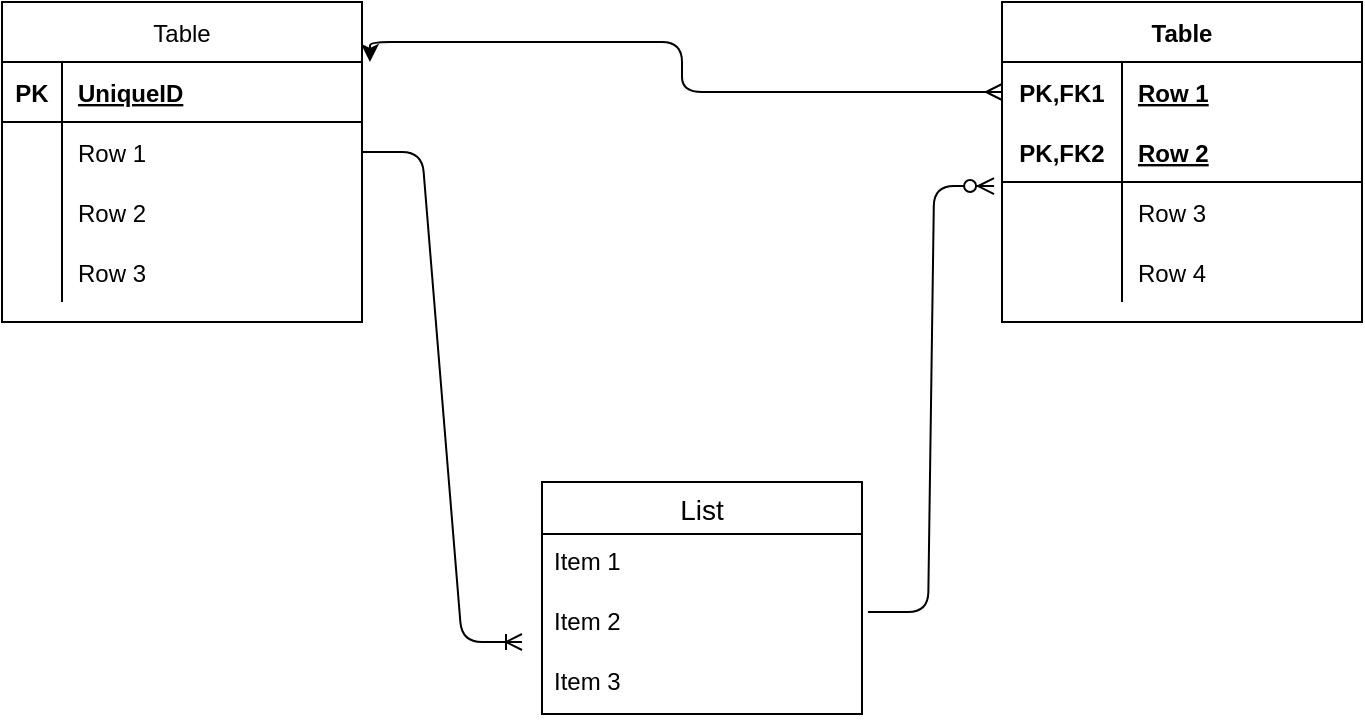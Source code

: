 <mxfile version="13.6.5" pages="2">
    <diagram id="Y7Vfhvr8jM7aKcTMYIko" name="ページ1">
        <mxGraphModel dx="898" dy="635" grid="1" gridSize="10" guides="1" tooltips="1" connect="1" arrows="1" fold="1" page="1" pageScale="1" pageWidth="827" pageHeight="1169" math="0" shadow="0">
            <root>
                <mxCell id="0"/>
                <mxCell id="1" parent="0"/>
                <mxCell id="pppLxl5n6WYaZ2pfAfq_-48" value="" style="edgeStyle=entityRelationEdgeStyle;fontSize=12;html=1;endArrow=ERzeroToMany;endFill=1;entryX=-0.022;entryY=0.067;entryDx=0;entryDy=0;entryPerimeter=0;exitX=1.019;exitY=0.3;exitDx=0;exitDy=0;exitPerimeter=0;targetPerimeterSpacing=6;" edge="1" parent="1" source="pppLxl5n6WYaZ2pfAfq_-46" target="pppLxl5n6WYaZ2pfAfq_-38">
                    <mxGeometry width="100" height="100" relative="1" as="geometry">
                        <mxPoint x="270" y="430" as="sourcePoint"/>
                        <mxPoint x="370" y="330" as="targetPoint"/>
                    </mxGeometry>
                </mxCell>
                <mxCell id="pppLxl5n6WYaZ2pfAfq_-31" value="Table" style="shape=table;startSize=30;container=1;collapsible=1;childLayout=tableLayout;fixedRows=1;rowLines=0;fontStyle=1;align=center;resizeLast=1;" vertex="1" parent="1">
                    <mxGeometry x="510" y="200" width="180" height="160" as="geometry"/>
                </mxCell>
                <mxCell id="pppLxl5n6WYaZ2pfAfq_-32" value="" style="shape=partialRectangle;collapsible=0;dropTarget=0;pointerEvents=0;fillColor=none;top=0;left=0;bottom=0;right=0;points=[[0,0.5],[1,0.5]];portConstraint=eastwest;" vertex="1" parent="pppLxl5n6WYaZ2pfAfq_-31">
                    <mxGeometry y="30" width="180" height="30" as="geometry"/>
                </mxCell>
                <mxCell id="pppLxl5n6WYaZ2pfAfq_-33" value="PK,FK1" style="shape=partialRectangle;connectable=0;fillColor=none;top=0;left=0;bottom=0;right=0;fontStyle=1;overflow=hidden;" vertex="1" parent="pppLxl5n6WYaZ2pfAfq_-32">
                    <mxGeometry width="60" height="30" as="geometry"/>
                </mxCell>
                <mxCell id="pppLxl5n6WYaZ2pfAfq_-34" value="Row 1" style="shape=partialRectangle;connectable=0;fillColor=none;top=0;left=0;bottom=0;right=0;align=left;spacingLeft=6;fontStyle=5;overflow=hidden;" vertex="1" parent="pppLxl5n6WYaZ2pfAfq_-32">
                    <mxGeometry x="60" width="120" height="30" as="geometry"/>
                </mxCell>
                <mxCell id="pppLxl5n6WYaZ2pfAfq_-35" value="" style="shape=partialRectangle;collapsible=0;dropTarget=0;pointerEvents=0;fillColor=none;top=0;left=0;bottom=1;right=0;points=[[0,0.5],[1,0.5]];portConstraint=eastwest;" vertex="1" parent="pppLxl5n6WYaZ2pfAfq_-31">
                    <mxGeometry y="60" width="180" height="30" as="geometry"/>
                </mxCell>
                <mxCell id="pppLxl5n6WYaZ2pfAfq_-36" value="PK,FK2" style="shape=partialRectangle;connectable=0;fillColor=none;top=0;left=0;bottom=0;right=0;fontStyle=1;overflow=hidden;" vertex="1" parent="pppLxl5n6WYaZ2pfAfq_-35">
                    <mxGeometry width="60" height="30" as="geometry"/>
                </mxCell>
                <mxCell id="pppLxl5n6WYaZ2pfAfq_-37" value="Row 2" style="shape=partialRectangle;connectable=0;fillColor=none;top=0;left=0;bottom=0;right=0;align=left;spacingLeft=6;fontStyle=5;overflow=hidden;" vertex="1" parent="pppLxl5n6WYaZ2pfAfq_-35">
                    <mxGeometry x="60" width="120" height="30" as="geometry"/>
                </mxCell>
                <mxCell id="pppLxl5n6WYaZ2pfAfq_-38" value="" style="shape=partialRectangle;collapsible=0;dropTarget=0;pointerEvents=0;fillColor=none;top=0;left=0;bottom=0;right=0;points=[[0,0.5],[1,0.5]];portConstraint=eastwest;" vertex="1" parent="pppLxl5n6WYaZ2pfAfq_-31">
                    <mxGeometry y="90" width="180" height="30" as="geometry"/>
                </mxCell>
                <mxCell id="pppLxl5n6WYaZ2pfAfq_-39" value="" style="shape=partialRectangle;connectable=0;fillColor=none;top=0;left=0;bottom=0;right=0;editable=1;overflow=hidden;" vertex="1" parent="pppLxl5n6WYaZ2pfAfq_-38">
                    <mxGeometry width="60" height="30" as="geometry"/>
                </mxCell>
                <mxCell id="pppLxl5n6WYaZ2pfAfq_-40" value="Row 3" style="shape=partialRectangle;connectable=0;fillColor=none;top=0;left=0;bottom=0;right=0;align=left;spacingLeft=6;overflow=hidden;" vertex="1" parent="pppLxl5n6WYaZ2pfAfq_-38">
                    <mxGeometry x="60" width="120" height="30" as="geometry"/>
                </mxCell>
                <mxCell id="pppLxl5n6WYaZ2pfAfq_-41" value="" style="shape=partialRectangle;collapsible=0;dropTarget=0;pointerEvents=0;fillColor=none;top=0;left=0;bottom=0;right=0;points=[[0,0.5],[1,0.5]];portConstraint=eastwest;" vertex="1" parent="pppLxl5n6WYaZ2pfAfq_-31">
                    <mxGeometry y="120" width="180" height="30" as="geometry"/>
                </mxCell>
                <mxCell id="pppLxl5n6WYaZ2pfAfq_-42" value="" style="shape=partialRectangle;connectable=0;fillColor=none;top=0;left=0;bottom=0;right=0;editable=1;overflow=hidden;" vertex="1" parent="pppLxl5n6WYaZ2pfAfq_-41">
                    <mxGeometry width="60" height="30" as="geometry"/>
                </mxCell>
                <mxCell id="pppLxl5n6WYaZ2pfAfq_-43" value="Row 4" style="shape=partialRectangle;connectable=0;fillColor=none;top=0;left=0;bottom=0;right=0;align=left;spacingLeft=6;overflow=hidden;" vertex="1" parent="pppLxl5n6WYaZ2pfAfq_-41">
                    <mxGeometry x="60" width="120" height="30" as="geometry"/>
                </mxCell>
                <mxCell id="pppLxl5n6WYaZ2pfAfq_-49" value="" style="edgeStyle=entityRelationEdgeStyle;fontSize=12;html=1;endArrow=ERoneToMany;exitX=1;exitY=0.5;exitDx=0;exitDy=0;" edge="1" parent="1" source="pppLxl5n6WYaZ2pfAfq_-18">
                    <mxGeometry width="100" height="100" relative="1" as="geometry">
                        <mxPoint x="220" y="580" as="sourcePoint"/>
                        <mxPoint x="270" y="520" as="targetPoint"/>
                    </mxGeometry>
                </mxCell>
                <mxCell id="pppLxl5n6WYaZ2pfAfq_-14" value="Table" style="shape=table;startSize=30;container=1;collapsible=1;childLayout=tableLayout;fixedRows=1;rowLines=0;fontStyle=0;align=center;resizeLast=1;" vertex="1" parent="1">
                    <mxGeometry x="10" y="200" width="180" height="160" as="geometry"/>
                </mxCell>
                <mxCell id="pppLxl5n6WYaZ2pfAfq_-15" value="" style="shape=partialRectangle;collapsible=0;dropTarget=0;pointerEvents=0;fillColor=none;top=0;left=0;bottom=1;right=0;points=[[0,0.5],[1,0.5]];portConstraint=eastwest;" vertex="1" parent="pppLxl5n6WYaZ2pfAfq_-14">
                    <mxGeometry y="30" width="180" height="30" as="geometry"/>
                </mxCell>
                <mxCell id="pppLxl5n6WYaZ2pfAfq_-16" value="PK" style="shape=partialRectangle;connectable=0;fillColor=none;top=0;left=0;bottom=0;right=0;fontStyle=1;overflow=hidden;" vertex="1" parent="pppLxl5n6WYaZ2pfAfq_-15">
                    <mxGeometry width="30" height="30" as="geometry"/>
                </mxCell>
                <mxCell id="pppLxl5n6WYaZ2pfAfq_-17" value="UniqueID" style="shape=partialRectangle;connectable=0;fillColor=none;top=0;left=0;bottom=0;right=0;align=left;spacingLeft=6;fontStyle=5;overflow=hidden;" vertex="1" parent="pppLxl5n6WYaZ2pfAfq_-15">
                    <mxGeometry x="30" width="150" height="30" as="geometry"/>
                </mxCell>
                <mxCell id="pppLxl5n6WYaZ2pfAfq_-18" value="" style="shape=partialRectangle;collapsible=0;dropTarget=0;pointerEvents=0;fillColor=none;top=0;left=0;bottom=0;right=0;points=[[0,0.5],[1,0.5]];portConstraint=eastwest;" vertex="1" parent="pppLxl5n6WYaZ2pfAfq_-14">
                    <mxGeometry y="60" width="180" height="30" as="geometry"/>
                </mxCell>
                <mxCell id="pppLxl5n6WYaZ2pfAfq_-19" value="" style="shape=partialRectangle;connectable=0;fillColor=none;top=0;left=0;bottom=0;right=0;editable=1;overflow=hidden;" vertex="1" parent="pppLxl5n6WYaZ2pfAfq_-18">
                    <mxGeometry width="30" height="30" as="geometry"/>
                </mxCell>
                <mxCell id="pppLxl5n6WYaZ2pfAfq_-20" value="Row 1" style="shape=partialRectangle;connectable=0;fillColor=none;top=0;left=0;bottom=0;right=0;align=left;spacingLeft=6;overflow=hidden;" vertex="1" parent="pppLxl5n6WYaZ2pfAfq_-18">
                    <mxGeometry x="30" width="150" height="30" as="geometry"/>
                </mxCell>
                <mxCell id="pppLxl5n6WYaZ2pfAfq_-21" value="" style="shape=partialRectangle;collapsible=0;dropTarget=0;pointerEvents=0;fillColor=none;top=0;left=0;bottom=0;right=0;points=[[0,0.5],[1,0.5]];portConstraint=eastwest;" vertex="1" parent="pppLxl5n6WYaZ2pfAfq_-14">
                    <mxGeometry y="90" width="180" height="30" as="geometry"/>
                </mxCell>
                <mxCell id="pppLxl5n6WYaZ2pfAfq_-22" value="" style="shape=partialRectangle;connectable=0;fillColor=none;top=0;left=0;bottom=0;right=0;editable=1;overflow=hidden;" vertex="1" parent="pppLxl5n6WYaZ2pfAfq_-21">
                    <mxGeometry width="30" height="30" as="geometry"/>
                </mxCell>
                <mxCell id="pppLxl5n6WYaZ2pfAfq_-23" value="Row 2" style="shape=partialRectangle;connectable=0;fillColor=none;top=0;left=0;bottom=0;right=0;align=left;spacingLeft=6;overflow=hidden;" vertex="1" parent="pppLxl5n6WYaZ2pfAfq_-21">
                    <mxGeometry x="30" width="150" height="30" as="geometry"/>
                </mxCell>
                <mxCell id="pppLxl5n6WYaZ2pfAfq_-24" value="" style="shape=partialRectangle;collapsible=0;dropTarget=0;pointerEvents=0;fillColor=none;top=0;left=0;bottom=0;right=0;points=[[0,0.5],[1,0.5]];portConstraint=eastwest;" vertex="1" parent="pppLxl5n6WYaZ2pfAfq_-14">
                    <mxGeometry y="120" width="180" height="30" as="geometry"/>
                </mxCell>
                <mxCell id="pppLxl5n6WYaZ2pfAfq_-25" value="" style="shape=partialRectangle;connectable=0;fillColor=none;top=0;left=0;bottom=0;right=0;editable=1;overflow=hidden;" vertex="1" parent="pppLxl5n6WYaZ2pfAfq_-24">
                    <mxGeometry width="30" height="30" as="geometry"/>
                </mxCell>
                <mxCell id="pppLxl5n6WYaZ2pfAfq_-26" value="Row 3" style="shape=partialRectangle;connectable=0;fillColor=none;top=0;left=0;bottom=0;right=0;align=left;spacingLeft=6;overflow=hidden;" vertex="1" parent="pppLxl5n6WYaZ2pfAfq_-24">
                    <mxGeometry x="30" width="150" height="30" as="geometry"/>
                </mxCell>
                <mxCell id="pppLxl5n6WYaZ2pfAfq_-44" value="List" style="swimlane;fontStyle=0;childLayout=stackLayout;horizontal=1;startSize=26;horizontalStack=0;resizeParent=1;resizeParentMax=0;resizeLast=0;collapsible=1;marginBottom=0;align=center;fontSize=14;" vertex="1" parent="1">
                    <mxGeometry x="280" y="440" width="160" height="116" as="geometry"/>
                </mxCell>
                <mxCell id="pppLxl5n6WYaZ2pfAfq_-45" value="Item 1" style="text;strokeColor=none;fillColor=none;spacingLeft=4;spacingRight=4;overflow=hidden;rotatable=0;points=[[0,0.5],[1,0.5]];portConstraint=eastwest;fontSize=12;" vertex="1" parent="pppLxl5n6WYaZ2pfAfq_-44">
                    <mxGeometry y="26" width="160" height="30" as="geometry"/>
                </mxCell>
                <mxCell id="pppLxl5n6WYaZ2pfAfq_-46" value="Item 2" style="text;strokeColor=none;fillColor=none;spacingLeft=4;spacingRight=4;overflow=hidden;rotatable=0;points=[[0,0.5],[1,0.5]];portConstraint=eastwest;fontSize=12;" vertex="1" parent="pppLxl5n6WYaZ2pfAfq_-44">
                    <mxGeometry y="56" width="160" height="30" as="geometry"/>
                </mxCell>
                <mxCell id="pppLxl5n6WYaZ2pfAfq_-47" value="Item 3" style="text;strokeColor=none;fillColor=none;spacingLeft=4;spacingRight=4;overflow=hidden;rotatable=0;points=[[0,0.5],[1,0.5]];portConstraint=eastwest;fontSize=12;" vertex="1" parent="pppLxl5n6WYaZ2pfAfq_-44">
                    <mxGeometry y="86" width="160" height="30" as="geometry"/>
                </mxCell>
                <mxCell id="pppLxl5n6WYaZ2pfAfq_-50" value="" style="edgeStyle=orthogonalEdgeStyle;fontSize=12;html=1;endArrow=ERmany;startArrow=classic;exitX=1.022;exitY=0;exitDx=0;exitDy=0;exitPerimeter=0;startFill=1;" edge="1" parent="1" source="pppLxl5n6WYaZ2pfAfq_-15" target="pppLxl5n6WYaZ2pfAfq_-32">
                    <mxGeometry width="100" height="100" relative="1" as="geometry">
                        <mxPoint x="270" y="430" as="sourcePoint"/>
                        <mxPoint x="370" y="330" as="targetPoint"/>
                    </mxGeometry>
                </mxCell>
            </root>
        </mxGraphModel>
    </diagram>
    <diagram id="0N7FsVuw3xMIwQ-7Lavr" name="ページ2">
        <mxGraphModel dx="526" dy="635" grid="1" gridSize="10" guides="1" tooltips="1" connect="1" arrows="1" fold="1" page="1" pageScale="1" pageWidth="827" pageHeight="1169" math="0" shadow="0">
            <root>
                <mxCell id="WCliSRkFI2NKcmWPFwNn-0"/>
                <mxCell id="WCliSRkFI2NKcmWPFwNn-1" parent="WCliSRkFI2NKcmWPFwNn-0"/>
            </root>
        </mxGraphModel>
    </diagram>
</mxfile>